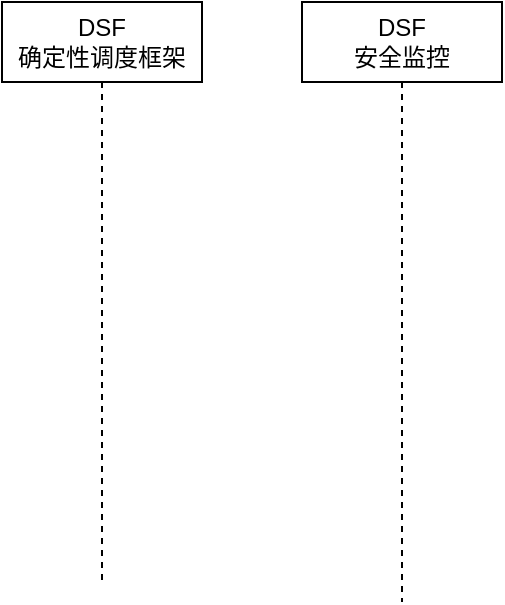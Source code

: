 <mxfile version="24.3.1" type="github">
  <diagram name="第 1 页" id="isr2lDTraLxDULHU4nca">
    <mxGraphModel dx="1002" dy="577" grid="1" gridSize="10" guides="1" tooltips="1" connect="1" arrows="1" fold="1" page="1" pageScale="1" pageWidth="827" pageHeight="1169" math="0" shadow="0">
      <root>
        <mxCell id="0" />
        <mxCell id="1" parent="0" />
        <mxCell id="JBAsln3w12oxfSZJZFha-1" value="DSF&lt;div&gt;确定性调度框架&lt;/div&gt;" style="shape=umlLifeline;perimeter=lifelinePerimeter;whiteSpace=wrap;html=1;container=1;dropTarget=0;collapsible=0;recursiveResize=0;outlineConnect=0;portConstraint=eastwest;newEdgeStyle={&quot;curved&quot;:0,&quot;rounded&quot;:0};size=40;" vertex="1" parent="1">
          <mxGeometry x="120" y="150" width="100" height="290" as="geometry" />
        </mxCell>
        <mxCell id="JBAsln3w12oxfSZJZFha-2" value="DSF&lt;div&gt;安全监控&lt;/div&gt;" style="shape=umlLifeline;perimeter=lifelinePerimeter;whiteSpace=wrap;html=1;container=1;dropTarget=0;collapsible=0;recursiveResize=0;outlineConnect=0;portConstraint=eastwest;newEdgeStyle={&quot;curved&quot;:0,&quot;rounded&quot;:0};" vertex="1" parent="1">
          <mxGeometry x="270" y="150" width="100" height="300" as="geometry" />
        </mxCell>
      </root>
    </mxGraphModel>
  </diagram>
</mxfile>
